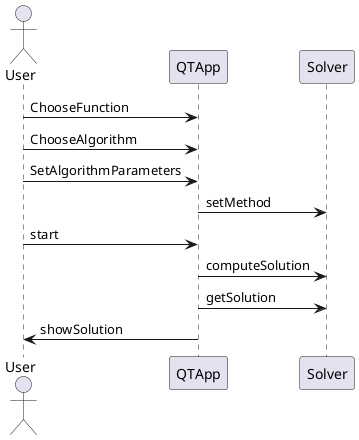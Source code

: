 @startuml
    actor User
    participant QTApp
    participant Solver

    User -> QTApp: ChooseFunction
    User -> QTApp: ChooseAlgorithm
    User -> QTApp: SetAlgorithmParameters
    QTApp -> Solver: setMethod
    User -> QTApp: start
    QTApp -> Solver: computeSolution
    QTApp -> Solver: getSolution
    QTApp -> User: showSolution

@enduml
